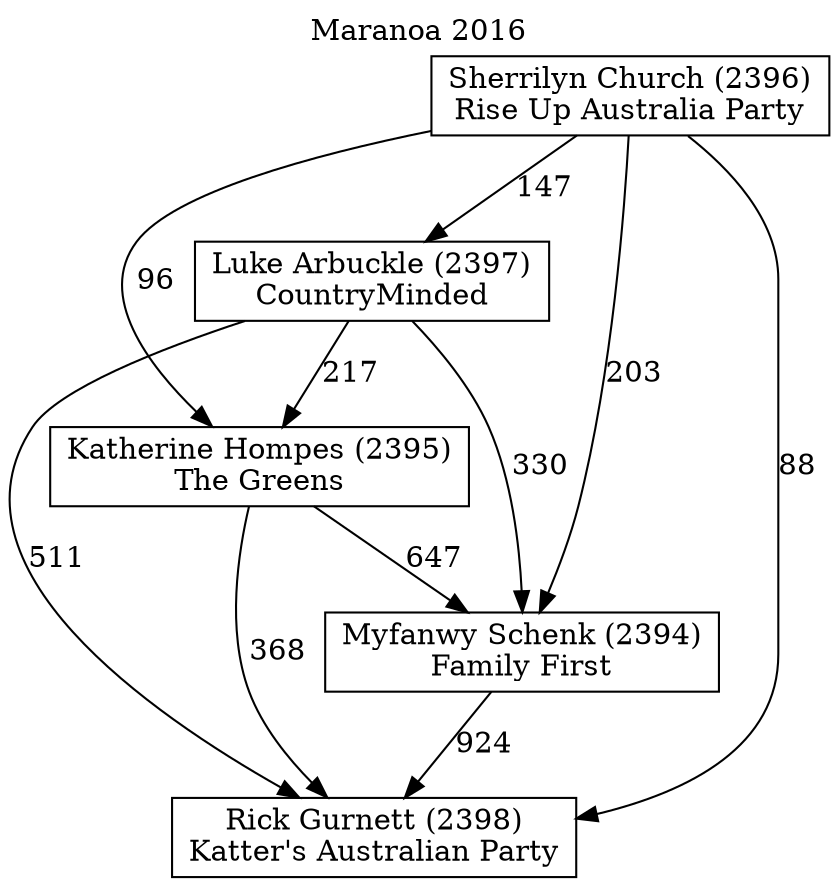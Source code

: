 // House preference flow
digraph "Rick Gurnett (2398)_Maranoa_2016" {
	graph [label="Maranoa 2016" labelloc=t mclimit=10]
	node [shape=box]
	"Myfanwy Schenk (2394)" [label="Myfanwy Schenk (2394)
Family First"]
	"Sherrilyn Church (2396)" [label="Sherrilyn Church (2396)
Rise Up Australia Party"]
	"Rick Gurnett (2398)" [label="Rick Gurnett (2398)
Katter's Australian Party"]
	"Luke Arbuckle (2397)" [label="Luke Arbuckle (2397)
CountryMinded"]
	"Katherine Hompes (2395)" [label="Katherine Hompes (2395)
The Greens"]
	"Luke Arbuckle (2397)" -> "Rick Gurnett (2398)" [label=511]
	"Sherrilyn Church (2396)" -> "Luke Arbuckle (2397)" [label=147]
	"Sherrilyn Church (2396)" -> "Katherine Hompes (2395)" [label=96]
	"Luke Arbuckle (2397)" -> "Katherine Hompes (2395)" [label=217]
	"Katherine Hompes (2395)" -> "Rick Gurnett (2398)" [label=368]
	"Katherine Hompes (2395)" -> "Myfanwy Schenk (2394)" [label=647]
	"Sherrilyn Church (2396)" -> "Myfanwy Schenk (2394)" [label=203]
	"Myfanwy Schenk (2394)" -> "Rick Gurnett (2398)" [label=924]
	"Sherrilyn Church (2396)" -> "Rick Gurnett (2398)" [label=88]
	"Luke Arbuckle (2397)" -> "Myfanwy Schenk (2394)" [label=330]
}
